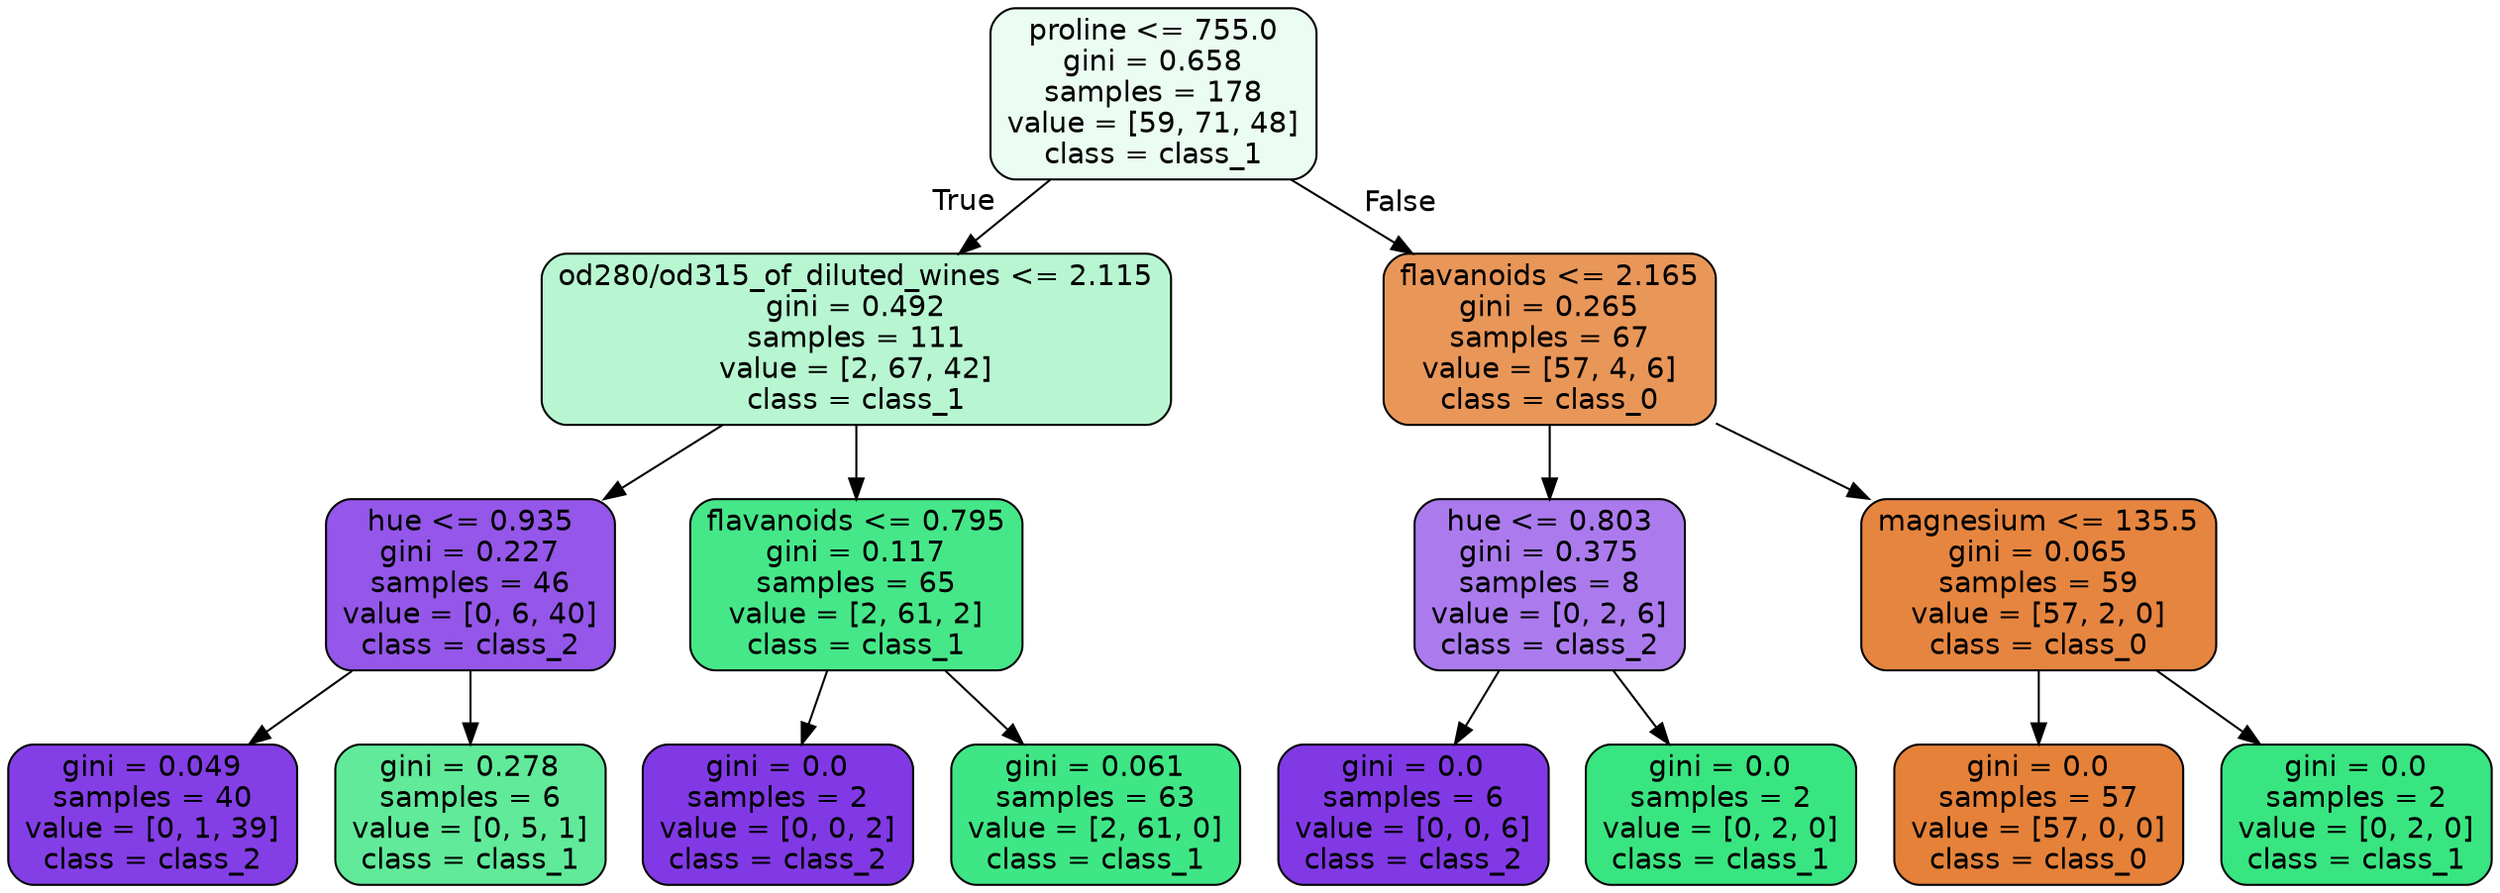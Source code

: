 digraph Tree {
node [shape=box, style="filled, rounded", color="black", fontname="helvetica"] ;
edge [fontname="helvetica"] ;
0 [label="proline <= 755.0\ngini = 0.658\nsamples = 178\nvalue = [59, 71, 48]\nclass = class_1", fillcolor="#ebfcf2"] ;
1 [label="od280/od315_of_diluted_wines <= 2.115\ngini = 0.492\nsamples = 111\nvalue = [2, 67, 42]\nclass = class_1", fillcolor="#b7f6d1"] ;
0 -> 1 [labeldistance=2.5, labelangle=45, headlabel="True"] ;
2 [label="hue <= 0.935\ngini = 0.227\nsamples = 46\nvalue = [0, 6, 40]\nclass = class_2", fillcolor="#9457e9"] ;
1 -> 2 ;
3 [label="gini = 0.049\nsamples = 40\nvalue = [0, 1, 39]\nclass = class_2", fillcolor="#843ee6"] ;
2 -> 3 ;
4 [label="gini = 0.278\nsamples = 6\nvalue = [0, 5, 1]\nclass = class_1", fillcolor="#61ea9a"] ;
2 -> 4 ;
5 [label="flavanoids <= 0.795\ngini = 0.117\nsamples = 65\nvalue = [2, 61, 2]\nclass = class_1", fillcolor="#46e789"] ;
1 -> 5 ;
6 [label="gini = 0.0\nsamples = 2\nvalue = [0, 0, 2]\nclass = class_2", fillcolor="#8139e5"] ;
5 -> 6 ;
7 [label="gini = 0.061\nsamples = 63\nvalue = [2, 61, 0]\nclass = class_1", fillcolor="#3fe685"] ;
5 -> 7 ;
8 [label="flavanoids <= 2.165\ngini = 0.265\nsamples = 67\nvalue = [57, 4, 6]\nclass = class_0", fillcolor="#e99659"] ;
0 -> 8 [labeldistance=2.5, labelangle=-45, headlabel="False"] ;
9 [label="hue <= 0.803\ngini = 0.375\nsamples = 8\nvalue = [0, 2, 6]\nclass = class_2", fillcolor="#ab7bee"] ;
8 -> 9 ;
10 [label="gini = 0.0\nsamples = 6\nvalue = [0, 0, 6]\nclass = class_2", fillcolor="#8139e5"] ;
9 -> 10 ;
11 [label="gini = 0.0\nsamples = 2\nvalue = [0, 2, 0]\nclass = class_1", fillcolor="#39e581"] ;
9 -> 11 ;
12 [label="magnesium <= 135.5\ngini = 0.065\nsamples = 59\nvalue = [57, 2, 0]\nclass = class_0", fillcolor="#e68540"] ;
8 -> 12 ;
13 [label="gini = 0.0\nsamples = 57\nvalue = [57, 0, 0]\nclass = class_0", fillcolor="#e58139"] ;
12 -> 13 ;
14 [label="gini = 0.0\nsamples = 2\nvalue = [0, 2, 0]\nclass = class_1", fillcolor="#39e581"] ;
12 -> 14 ;
}